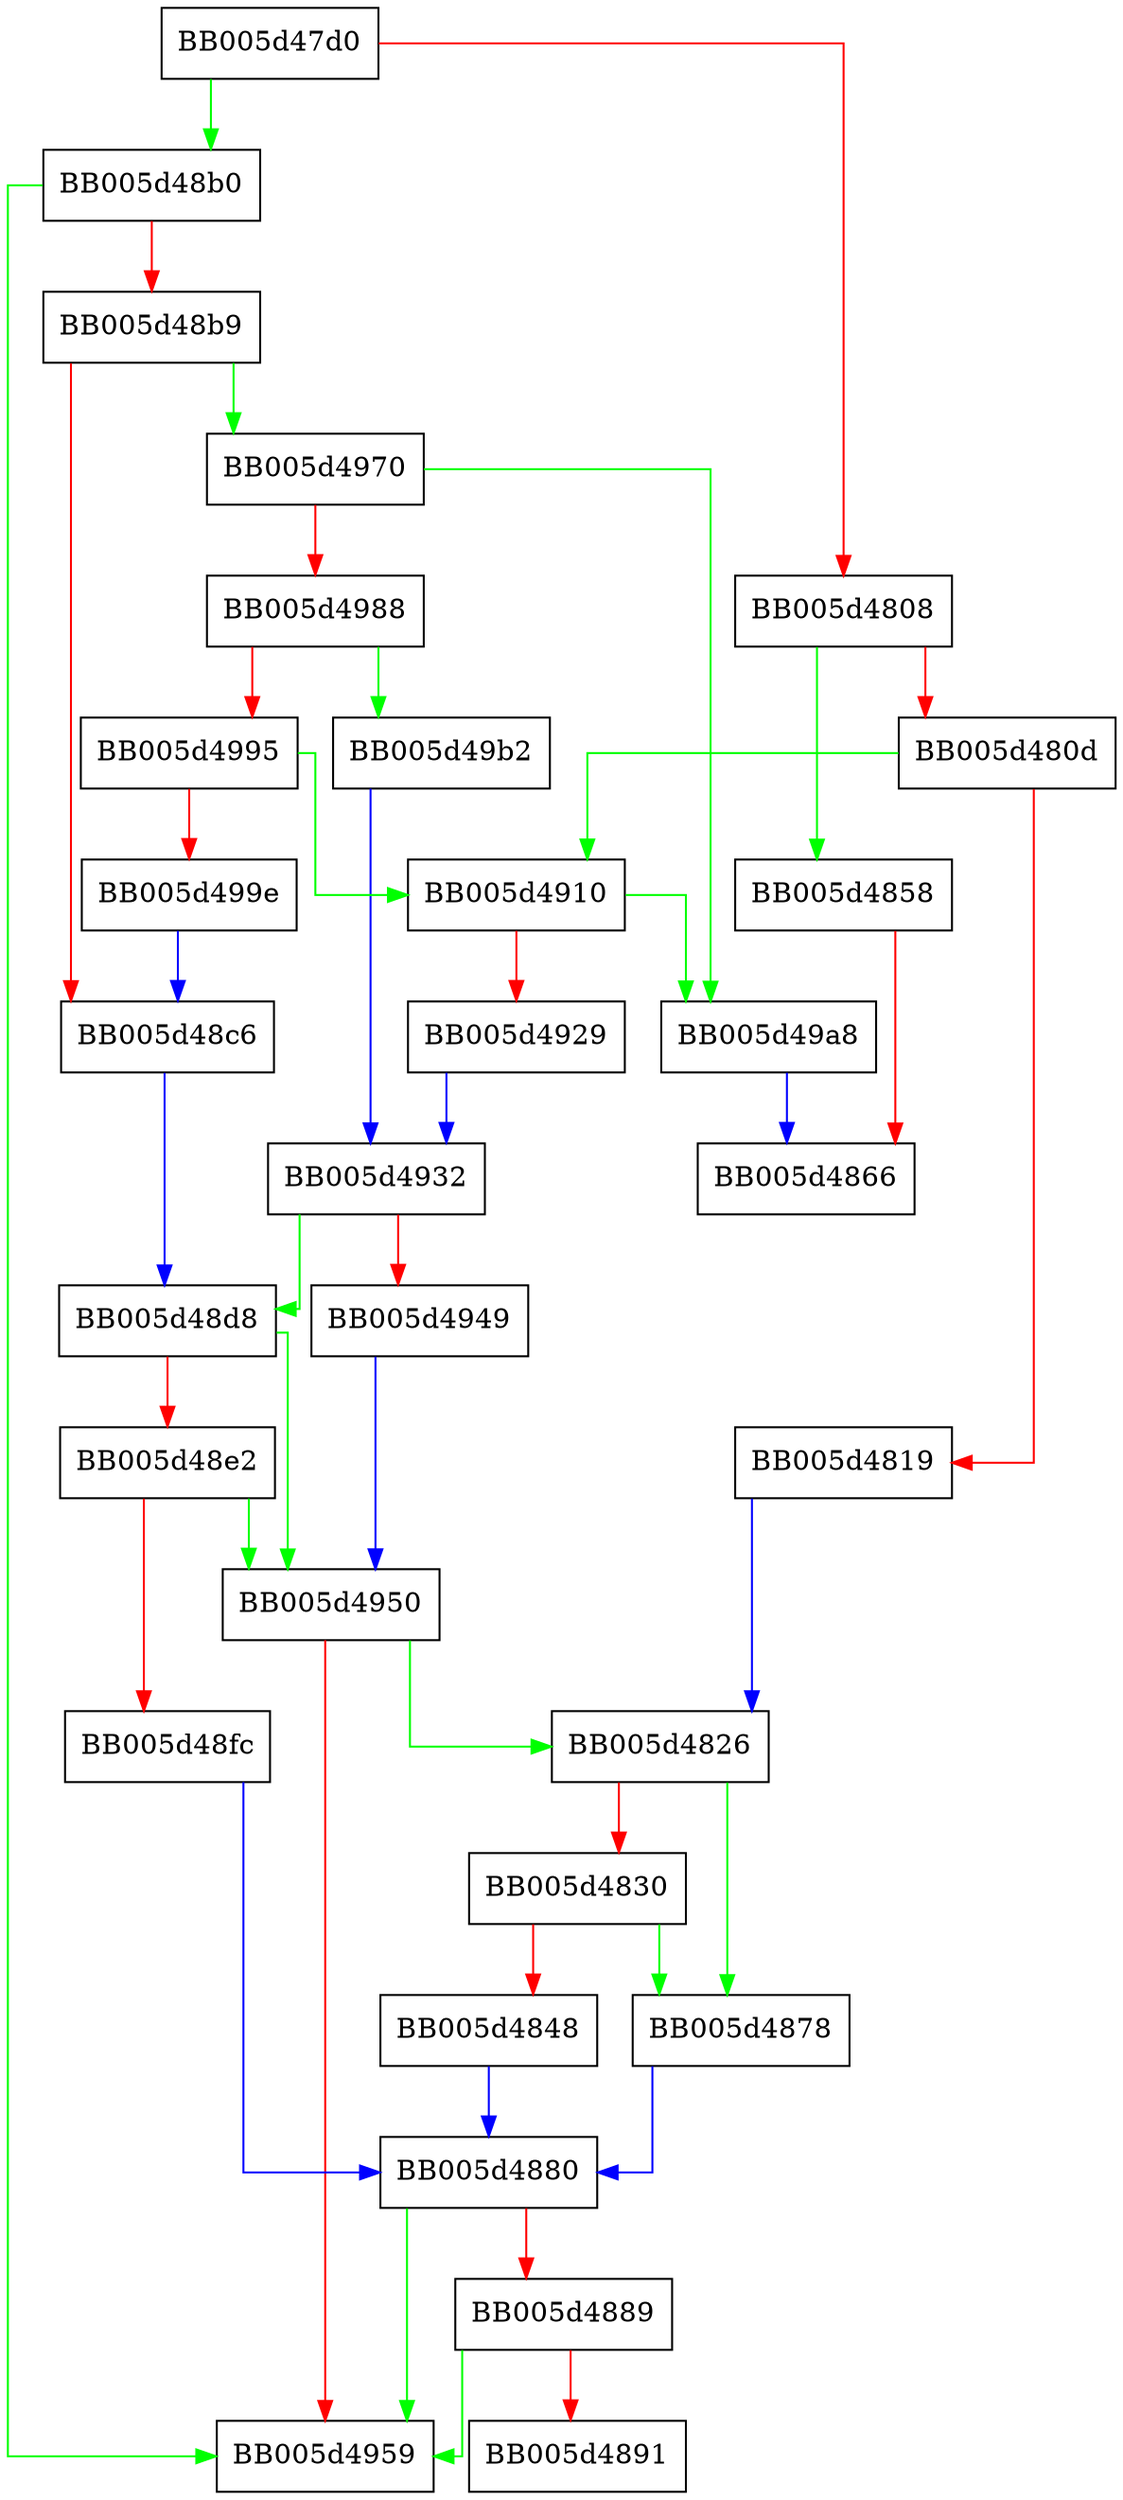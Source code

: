 digraph evp_pkey_cmp_any {
  node [shape="box"];
  graph [splines=ortho];
  BB005d47d0 -> BB005d48b0 [color="green"];
  BB005d47d0 -> BB005d4808 [color="red"];
  BB005d4808 -> BB005d4858 [color="green"];
  BB005d4808 -> BB005d480d [color="red"];
  BB005d480d -> BB005d4910 [color="green"];
  BB005d480d -> BB005d4819 [color="red"];
  BB005d4819 -> BB005d4826 [color="blue"];
  BB005d4826 -> BB005d4878 [color="green"];
  BB005d4826 -> BB005d4830 [color="red"];
  BB005d4830 -> BB005d4878 [color="green"];
  BB005d4830 -> BB005d4848 [color="red"];
  BB005d4848 -> BB005d4880 [color="blue"];
  BB005d4858 -> BB005d4866 [color="red"];
  BB005d4878 -> BB005d4880 [color="blue"];
  BB005d4880 -> BB005d4959 [color="green"];
  BB005d4880 -> BB005d4889 [color="red"];
  BB005d4889 -> BB005d4959 [color="green"];
  BB005d4889 -> BB005d4891 [color="red"];
  BB005d48b0 -> BB005d4959 [color="green"];
  BB005d48b0 -> BB005d48b9 [color="red"];
  BB005d48b9 -> BB005d4970 [color="green"];
  BB005d48b9 -> BB005d48c6 [color="red"];
  BB005d48c6 -> BB005d48d8 [color="blue"];
  BB005d48d8 -> BB005d4950 [color="green"];
  BB005d48d8 -> BB005d48e2 [color="red"];
  BB005d48e2 -> BB005d4950 [color="green"];
  BB005d48e2 -> BB005d48fc [color="red"];
  BB005d48fc -> BB005d4880 [color="blue"];
  BB005d4910 -> BB005d49a8 [color="green"];
  BB005d4910 -> BB005d4929 [color="red"];
  BB005d4929 -> BB005d4932 [color="blue"];
  BB005d4932 -> BB005d48d8 [color="green"];
  BB005d4932 -> BB005d4949 [color="red"];
  BB005d4949 -> BB005d4950 [color="blue"];
  BB005d4950 -> BB005d4826 [color="green"];
  BB005d4950 -> BB005d4959 [color="red"];
  BB005d4970 -> BB005d49a8 [color="green"];
  BB005d4970 -> BB005d4988 [color="red"];
  BB005d4988 -> BB005d49b2 [color="green"];
  BB005d4988 -> BB005d4995 [color="red"];
  BB005d4995 -> BB005d4910 [color="green"];
  BB005d4995 -> BB005d499e [color="red"];
  BB005d499e -> BB005d48c6 [color="blue"];
  BB005d49a8 -> BB005d4866 [color="blue"];
  BB005d49b2 -> BB005d4932 [color="blue"];
}